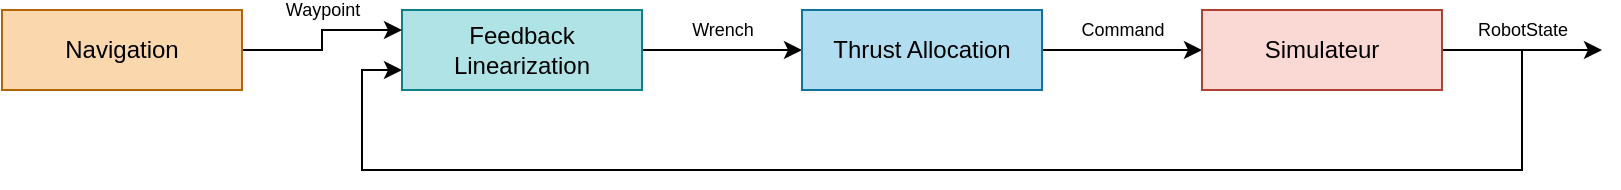 <mxfile>
    <diagram id="C48MwVk3Av4YOLld5VrE" name="Page-1">
        <mxGraphModel dx="881" dy="465" grid="1" gridSize="10" guides="1" tooltips="1" connect="1" arrows="1" fold="1" page="1" pageScale="1" pageWidth="827" pageHeight="1169" math="0" shadow="0">
            <root>
                <mxCell id="0"/>
                <mxCell id="1" parent="0"/>
                <mxCell id="4" style="edgeStyle=orthogonalEdgeStyle;rounded=0;orthogonalLoop=1;jettySize=auto;html=1;" edge="1" parent="1" source="2" target="3">
                    <mxGeometry relative="1" as="geometry"/>
                </mxCell>
                <mxCell id="11" value="Wrench" style="edgeLabel;html=1;align=center;verticalAlign=middle;resizable=0;points=[];fontSize=9;" vertex="1" connectable="0" parent="4">
                    <mxGeometry x="-0.124" relative="1" as="geometry">
                        <mxPoint x="5" y="-10" as="offset"/>
                    </mxGeometry>
                </mxCell>
                <mxCell id="10" style="edgeStyle=orthogonalEdgeStyle;rounded=0;orthogonalLoop=1;jettySize=auto;html=1;exitX=0;exitY=0.75;exitDx=0;exitDy=0;entryX=0;entryY=0.75;entryDx=0;entryDy=0;" edge="1" parent="1" target="2">
                    <mxGeometry relative="1" as="geometry">
                        <mxPoint x="774" y="70" as="sourcePoint"/>
                        <Array as="points">
                            <mxPoint x="774" y="130"/>
                            <mxPoint x="194" y="130"/>
                            <mxPoint x="194" y="80"/>
                        </Array>
                    </mxGeometry>
                </mxCell>
                <mxCell id="2" value="Feedback Linearization" style="rounded=0;whiteSpace=wrap;html=1;fillColor=#b0e3e6;strokeColor=#0e8088;" vertex="1" parent="1">
                    <mxGeometry x="214" y="50" width="120" height="40" as="geometry"/>
                </mxCell>
                <mxCell id="8" style="edgeStyle=orthogonalEdgeStyle;rounded=0;orthogonalLoop=1;jettySize=auto;html=1;" edge="1" parent="1" source="3" target="5">
                    <mxGeometry relative="1" as="geometry"/>
                </mxCell>
                <mxCell id="12" value="Command" style="edgeLabel;html=1;align=center;verticalAlign=middle;resizable=0;points=[];fontSize=9;" vertex="1" connectable="0" parent="8">
                    <mxGeometry x="-0.304" relative="1" as="geometry">
                        <mxPoint x="12" y="-10" as="offset"/>
                    </mxGeometry>
                </mxCell>
                <mxCell id="3" value="Thrust Allocation" style="rounded=0;whiteSpace=wrap;html=1;fillColor=#b1ddf0;strokeColor=#10739e;" vertex="1" parent="1">
                    <mxGeometry x="414" y="50" width="120" height="40" as="geometry"/>
                </mxCell>
                <mxCell id="9" style="edgeStyle=orthogonalEdgeStyle;rounded=0;orthogonalLoop=1;jettySize=auto;html=1;" edge="1" parent="1" source="5">
                    <mxGeometry relative="1" as="geometry">
                        <mxPoint x="814" y="70" as="targetPoint"/>
                        <Array as="points">
                            <mxPoint x="794" y="70"/>
                            <mxPoint x="794" y="70"/>
                        </Array>
                    </mxGeometry>
                </mxCell>
                <mxCell id="15" value="RobotState" style="edgeLabel;html=1;align=center;verticalAlign=middle;resizable=0;points=[];fontSize=9;" vertex="1" connectable="0" parent="9">
                    <mxGeometry x="0.201" y="2" relative="1" as="geometry">
                        <mxPoint x="-8" y="-8" as="offset"/>
                    </mxGeometry>
                </mxCell>
                <mxCell id="5" value="Simulateur" style="rounded=0;whiteSpace=wrap;html=1;fillColor=#fad9d5;strokeColor=#ae4132;" vertex="1" parent="1">
                    <mxGeometry x="614" y="50" width="120" height="40" as="geometry"/>
                </mxCell>
                <mxCell id="7" style="edgeStyle=orthogonalEdgeStyle;rounded=0;orthogonalLoop=1;jettySize=auto;html=1;entryX=0;entryY=0.25;entryDx=0;entryDy=0;" edge="1" parent="1" source="6" target="2">
                    <mxGeometry relative="1" as="geometry"/>
                </mxCell>
                <mxCell id="16" value="Waypoint" style="edgeLabel;html=1;align=center;verticalAlign=middle;resizable=0;points=[];fontSize=9;" vertex="1" connectable="0" parent="7">
                    <mxGeometry x="0.333" y="1" relative="1" as="geometry">
                        <mxPoint x="-10" y="-9" as="offset"/>
                    </mxGeometry>
                </mxCell>
                <mxCell id="6" value="Navigation" style="rounded=0;whiteSpace=wrap;html=1;fillColor=#fad7ac;strokeColor=#b46504;" vertex="1" parent="1">
                    <mxGeometry x="14" y="50" width="120" height="40" as="geometry"/>
                </mxCell>
            </root>
        </mxGraphModel>
    </diagram>
</mxfile>